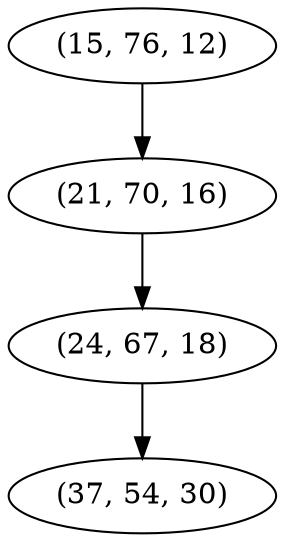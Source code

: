 digraph tree {
    "(15, 76, 12)";
    "(21, 70, 16)";
    "(24, 67, 18)";
    "(37, 54, 30)";
    "(15, 76, 12)" -> "(21, 70, 16)";
    "(21, 70, 16)" -> "(24, 67, 18)";
    "(24, 67, 18)" -> "(37, 54, 30)";
}
